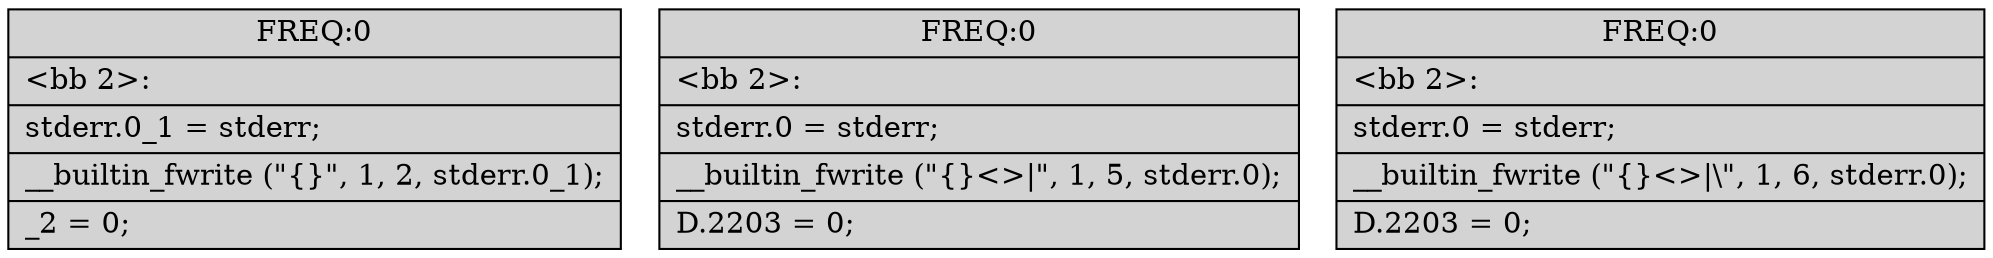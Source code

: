 digraph "label14"
{

/*
gcc -fdump-tree-all-graph does esc the control chars correctly but not always

#include <stdio.h>
int main (int argc, char *argv[])
{
 fputs("{}<>|",stderr);
 return (0);
}

but few tree dot output files are incorrect empty files with only two '}'
when the same rtl dump data is correct. toedoe.
*/

	fn_0_basic_block_2 [shape=record,style=filled,fillcolor=lightgrey,label="{ FREQ:0 |\<bb\ 2\>:\l\
|stderr.0_1\ =\ stderr;\l\
|__builtin_fwrite\ (\"\{\}\",\ 1,\ 2,\ stderr.0_1);\l\
|_2\ =\ 0;\l\
}"];

	fn_0_basic_block_2a [shape=record,style=filled,fillcolor=lightgrey,label="{ FREQ:0 |\<bb\ 2\>:\l\
|stderr.0\ =\ stderr;\l\
|__builtin_fwrite\ (\"\{\}\<\>\|\",\ 1,\ 5,\ stderr.0);\l\
|D.2203\ =\ 0;\l\
}"];

	fn_0_basic_block_2b [shape=record,style=filled,fillcolor=lightgrey,label="{ FREQ:0 |\<bb\ 2\>:\l\
|stderr.0\ =\ stderr;\l\
|__builtin_fwrite\ (\"\{\}\<\>\|\\\",\ 1,\ 6,\ stderr.0);\l\
|D.2203\ =\ 0;\l\
}"];

}
